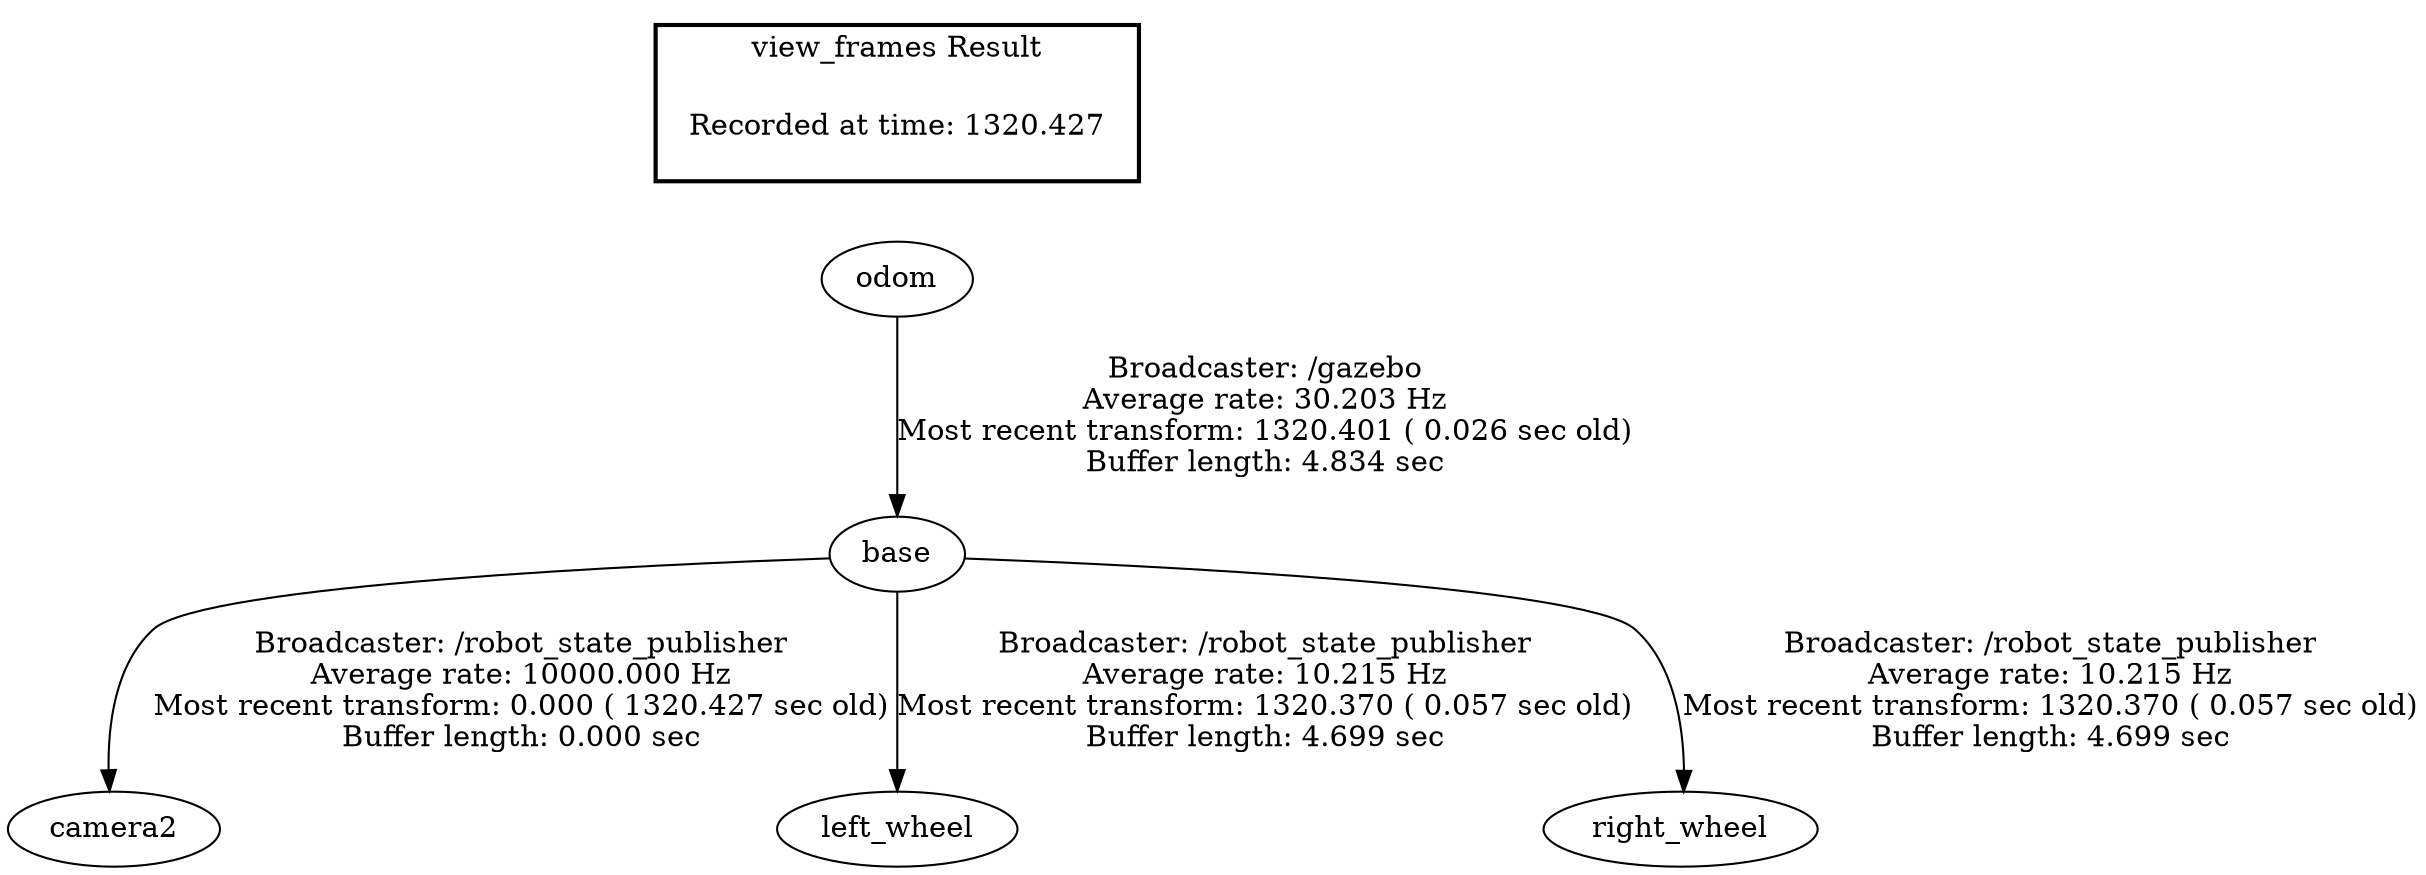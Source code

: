 digraph G {
"odom" -> "base"[label="Broadcaster: /gazebo\nAverage rate: 30.203 Hz\nMost recent transform: 1320.401 ( 0.026 sec old)\nBuffer length: 4.834 sec\n"];
"base" -> "camera2"[label="Broadcaster: /robot_state_publisher\nAverage rate: 10000.000 Hz\nMost recent transform: 0.000 ( 1320.427 sec old)\nBuffer length: 0.000 sec\n"];
"base" -> "left_wheel"[label="Broadcaster: /robot_state_publisher\nAverage rate: 10.215 Hz\nMost recent transform: 1320.370 ( 0.057 sec old)\nBuffer length: 4.699 sec\n"];
"base" -> "right_wheel"[label="Broadcaster: /robot_state_publisher\nAverage rate: 10.215 Hz\nMost recent transform: 1320.370 ( 0.057 sec old)\nBuffer length: 4.699 sec\n"];
edge [style=invis];
 subgraph cluster_legend { style=bold; color=black; label ="view_frames Result";
"Recorded at time: 1320.427"[ shape=plaintext ] ;
 }->"odom";
}